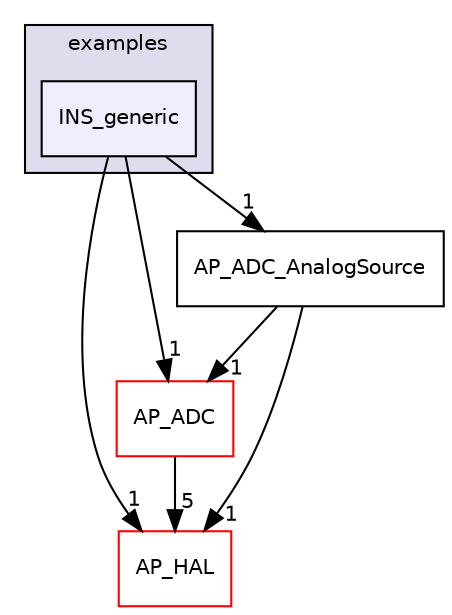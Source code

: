 digraph "libraries/AP_InertialSensor/examples/INS_generic" {
  compound=true
  node [ fontsize="10", fontname="Helvetica"];
  edge [ labelfontsize="10", labelfontname="Helvetica"];
  subgraph clusterdir_2b09495a3d31b6710f69bf603968c6a2 {
    graph [ bgcolor="#ddddee", pencolor="black", label="examples" fontname="Helvetica", fontsize="10", URL="dir_2b09495a3d31b6710f69bf603968c6a2.html"]
  dir_deecfc19436a4de671e764956f5d6bc1 [shape=box, label="INS_generic", style="filled", fillcolor="#eeeeff", pencolor="black", URL="dir_deecfc19436a4de671e764956f5d6bc1.html"];
  }
  dir_1cbc10423b2512b31103883361e0123b [shape=box label="AP_HAL" fillcolor="white" style="filled" color="red" URL="dir_1cbc10423b2512b31103883361e0123b.html"];
  dir_996e8670f125f81a54035ee10c7e09eb [shape=box label="AP_ADC" fillcolor="white" style="filled" color="red" URL="dir_996e8670f125f81a54035ee10c7e09eb.html"];
  dir_2890775853a43f967b43a1add8667c26 [shape=box label="AP_ADC_AnalogSource" URL="dir_2890775853a43f967b43a1add8667c26.html"];
  dir_deecfc19436a4de671e764956f5d6bc1->dir_1cbc10423b2512b31103883361e0123b [headlabel="1", labeldistance=1.5 headhref="dir_000089_000046.html"];
  dir_deecfc19436a4de671e764956f5d6bc1->dir_996e8670f125f81a54035ee10c7e09eb [headlabel="1", labeldistance=1.5 headhref="dir_000089_000010.html"];
  dir_deecfc19436a4de671e764956f5d6bc1->dir_2890775853a43f967b43a1add8667c26 [headlabel="1", labeldistance=1.5 headhref="dir_000089_000013.html"];
  dir_996e8670f125f81a54035ee10c7e09eb->dir_1cbc10423b2512b31103883361e0123b [headlabel="5", labeldistance=1.5 headhref="dir_000010_000046.html"];
  dir_2890775853a43f967b43a1add8667c26->dir_1cbc10423b2512b31103883361e0123b [headlabel="1", labeldistance=1.5 headhref="dir_000013_000046.html"];
  dir_2890775853a43f967b43a1add8667c26->dir_996e8670f125f81a54035ee10c7e09eb [headlabel="1", labeldistance=1.5 headhref="dir_000013_000010.html"];
}

